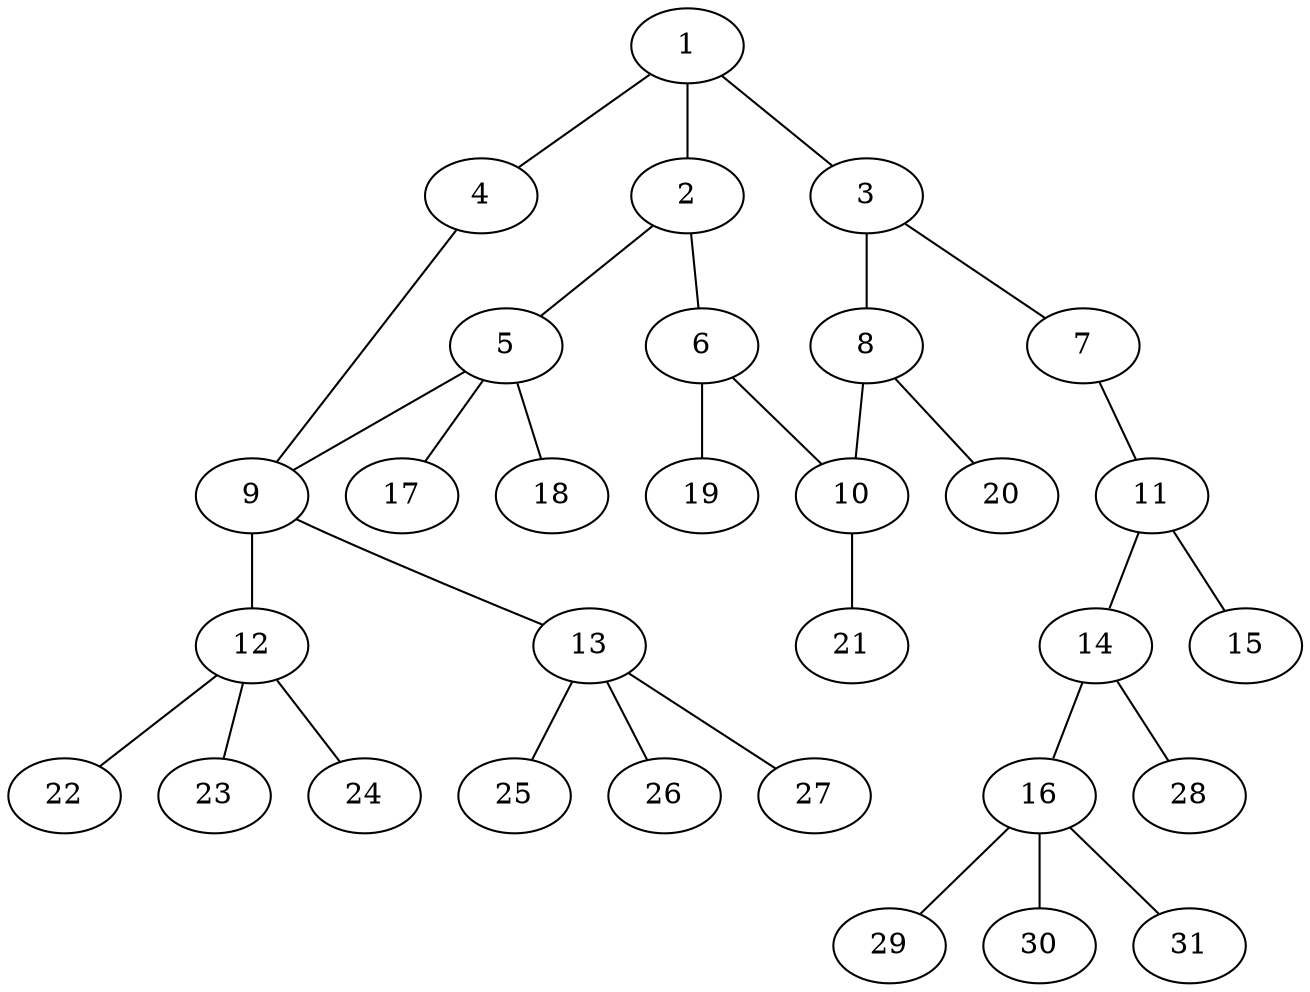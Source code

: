 graph molecule_2413 {
	1	 [chem=C];
	2	 [chem=C];
	1 -- 2	 [valence=2];
	3	 [chem=C];
	1 -- 3	 [valence=1];
	4	 [chem=O];
	1 -- 4	 [valence=1];
	5	 [chem=C];
	2 -- 5	 [valence=1];
	6	 [chem=C];
	2 -- 6	 [valence=1];
	7	 [chem=O];
	3 -- 7	 [valence=1];
	8	 [chem=C];
	3 -- 8	 [valence=2];
	9	 [chem=C];
	4 -- 9	 [valence=1];
	5 -- 9	 [valence=1];
	17	 [chem=H];
	5 -- 17	 [valence=1];
	18	 [chem=H];
	5 -- 18	 [valence=1];
	10	 [chem=C];
	6 -- 10	 [valence=2];
	19	 [chem=H];
	6 -- 19	 [valence=1];
	11	 [chem=C];
	7 -- 11	 [valence=1];
	8 -- 10	 [valence=1];
	20	 [chem=H];
	8 -- 20	 [valence=1];
	12	 [chem=C];
	9 -- 12	 [valence=1];
	13	 [chem=C];
	9 -- 13	 [valence=1];
	21	 [chem=H];
	10 -- 21	 [valence=1];
	14	 [chem=N];
	11 -- 14	 [valence=1];
	15	 [chem=O];
	11 -- 15	 [valence=2];
	22	 [chem=H];
	12 -- 22	 [valence=1];
	23	 [chem=H];
	12 -- 23	 [valence=1];
	24	 [chem=H];
	12 -- 24	 [valence=1];
	25	 [chem=H];
	13 -- 25	 [valence=1];
	26	 [chem=H];
	13 -- 26	 [valence=1];
	27	 [chem=H];
	13 -- 27	 [valence=1];
	16	 [chem=C];
	14 -- 16	 [valence=1];
	28	 [chem=H];
	14 -- 28	 [valence=1];
	29	 [chem=H];
	16 -- 29	 [valence=1];
	30	 [chem=H];
	16 -- 30	 [valence=1];
	31	 [chem=H];
	16 -- 31	 [valence=1];
}
